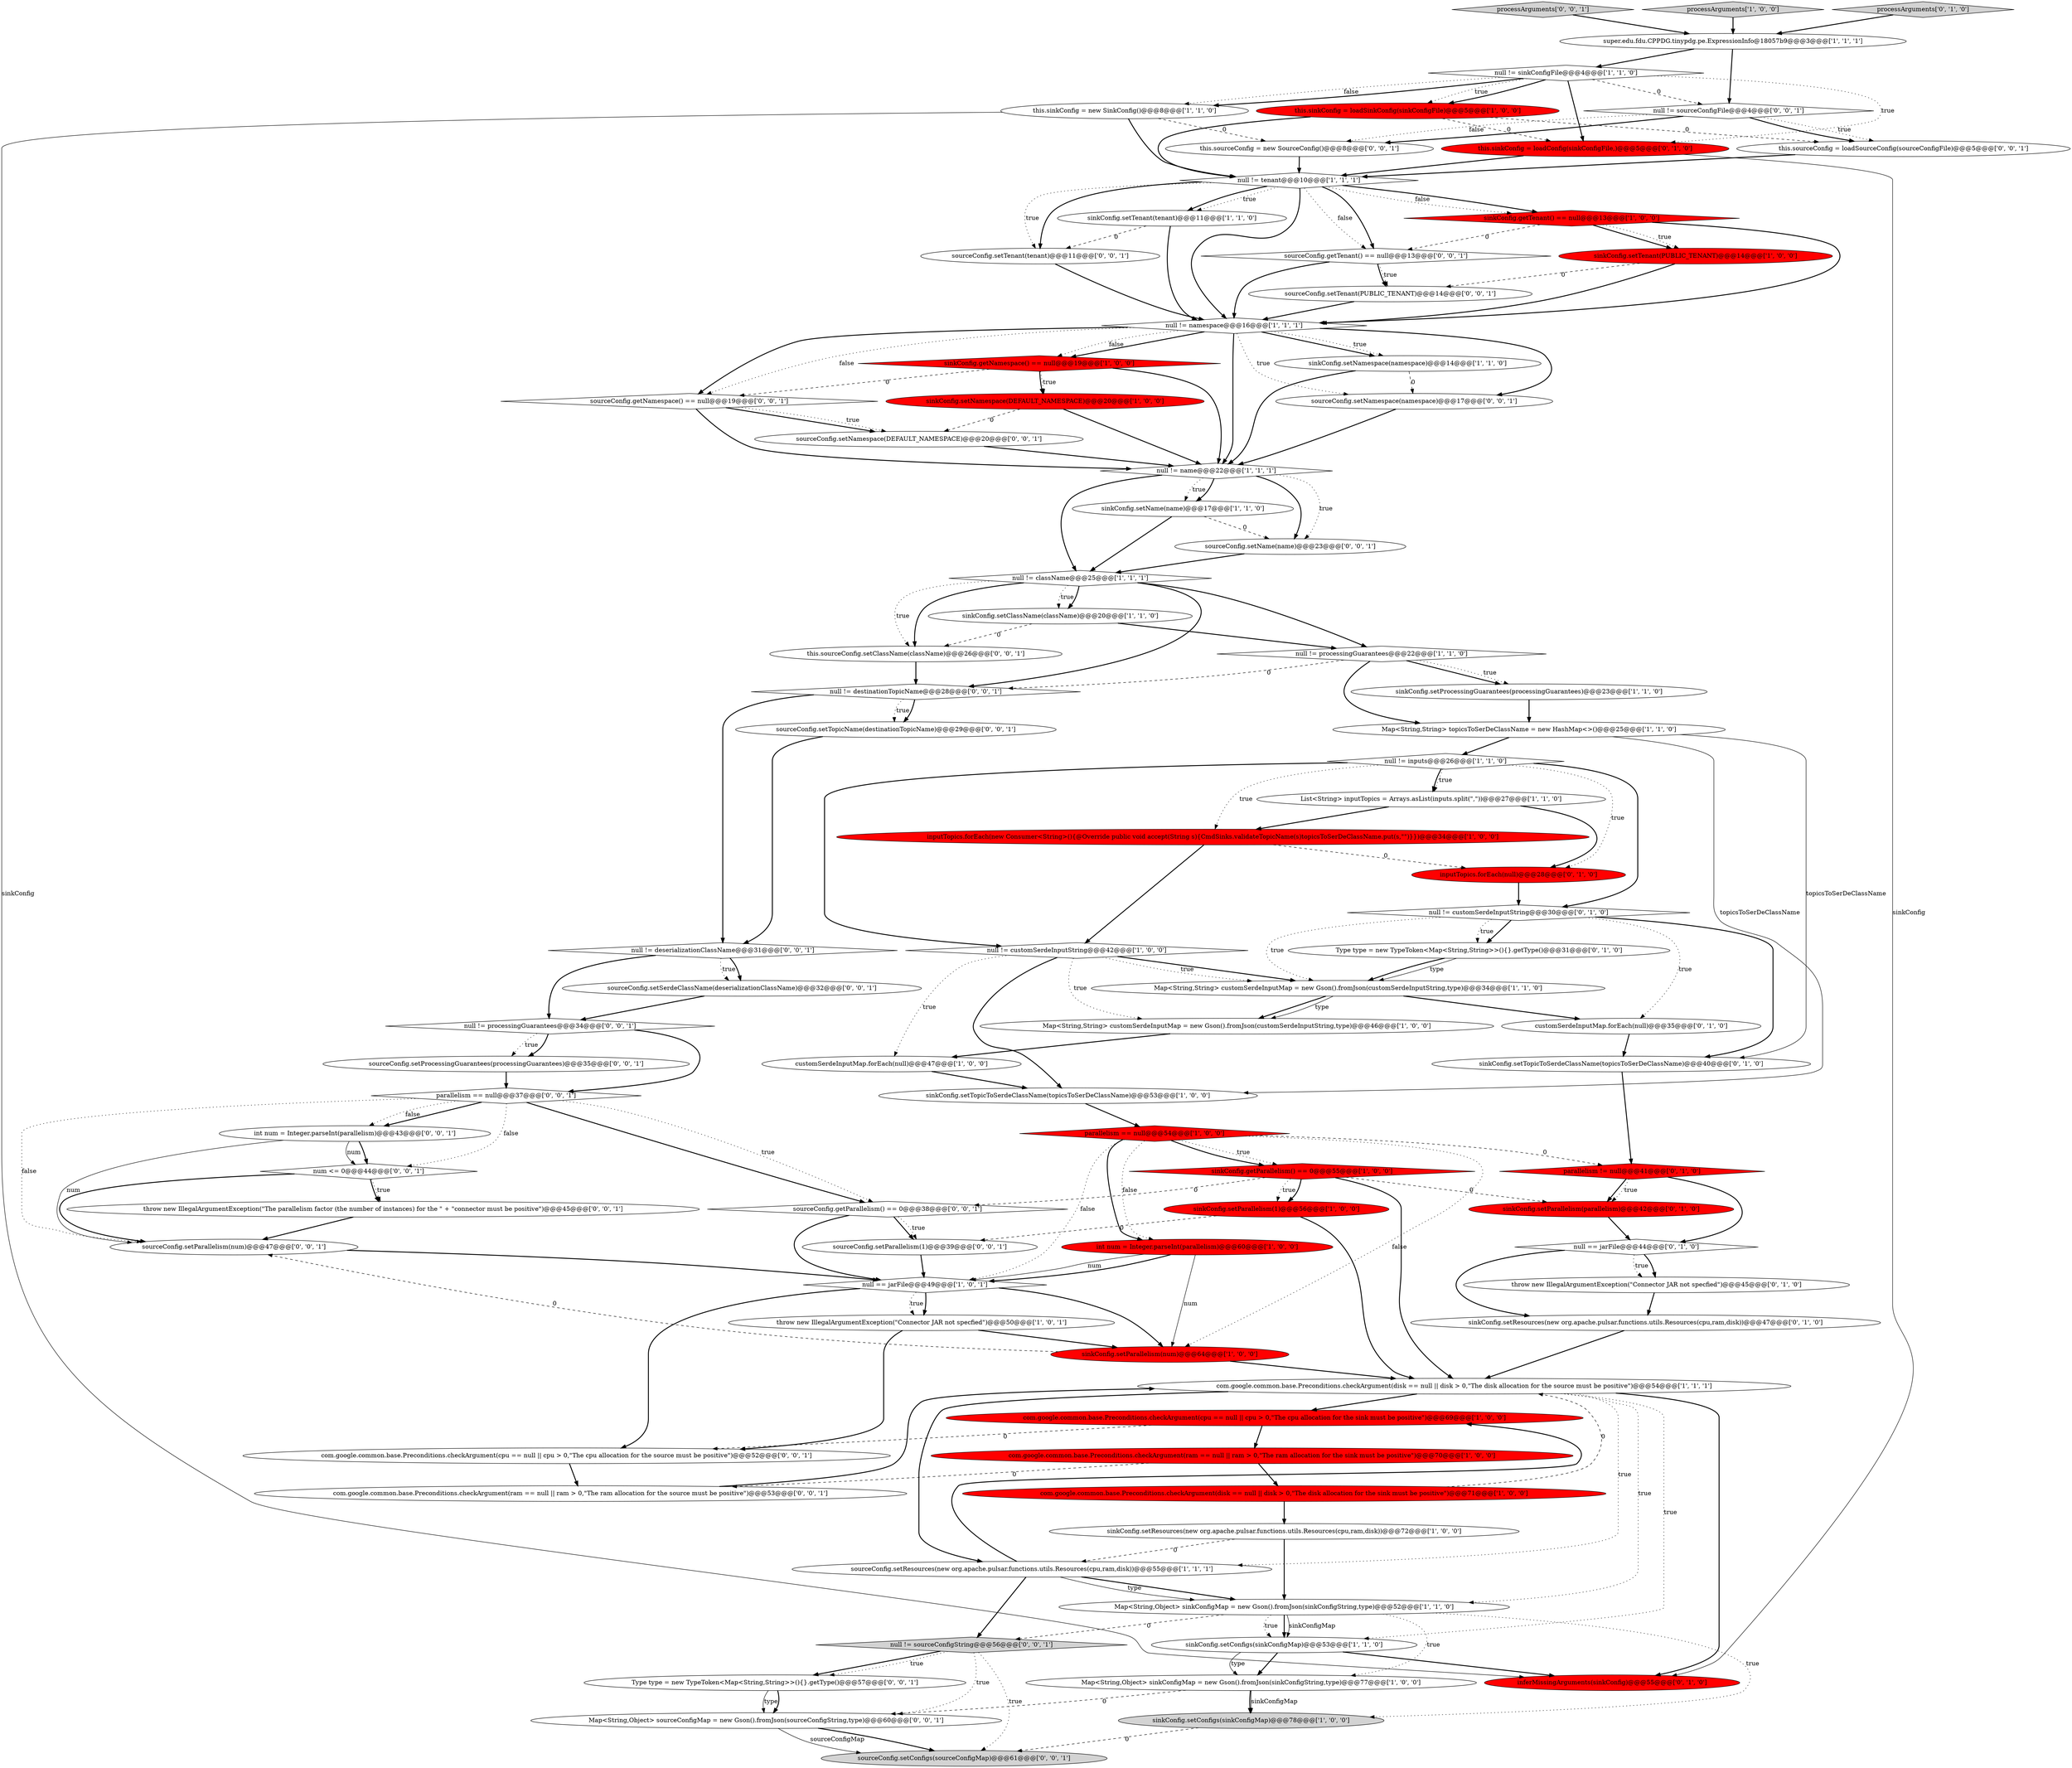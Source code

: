 digraph {
24 [style = filled, label = "this.sinkConfig = loadSinkConfig(sinkConfigFile)@@@5@@@['1', '0', '0']", fillcolor = red, shape = ellipse image = "AAA1AAABBB1BBB"];
63 [style = filled, label = "null != sourceConfigFile@@@4@@@['0', '0', '1']", fillcolor = white, shape = diamond image = "AAA0AAABBB3BBB"];
85 [style = filled, label = "sourceConfig.setTenant(PUBLIC_TENANT)@@@14@@@['0', '0', '1']", fillcolor = white, shape = ellipse image = "AAA0AAABBB3BBB"];
50 [style = filled, label = "sinkConfig.setParallelism(parallelism)@@@42@@@['0', '1', '0']", fillcolor = red, shape = ellipse image = "AAA1AAABBB2BBB"];
71 [style = filled, label = "processArguments['0', '0', '1']", fillcolor = lightgray, shape = diamond image = "AAA0AAABBB3BBB"];
5 [style = filled, label = "throw new IllegalArgumentException(\"Connector JAR not specfied\")@@@50@@@['1', '0', '1']", fillcolor = white, shape = ellipse image = "AAA0AAABBB1BBB"];
70 [style = filled, label = "sourceConfig.setName(name)@@@23@@@['0', '0', '1']", fillcolor = white, shape = ellipse image = "AAA0AAABBB3BBB"];
19 [style = filled, label = "null == jarFile@@@49@@@['1', '0', '1']", fillcolor = white, shape = diamond image = "AAA0AAABBB1BBB"];
25 [style = filled, label = "sinkConfig.setProcessingGuarantees(processingGuarantees)@@@23@@@['1', '1', '0']", fillcolor = white, shape = ellipse image = "AAA0AAABBB1BBB"];
61 [style = filled, label = "Map<String,Object> sourceConfigMap = new Gson().fromJson(sourceConfigString,type)@@@60@@@['0', '0', '1']", fillcolor = white, shape = ellipse image = "AAA0AAABBB3BBB"];
58 [style = filled, label = "sourceConfig.setTopicName(destinationTopicName)@@@29@@@['0', '0', '1']", fillcolor = white, shape = ellipse image = "AAA0AAABBB3BBB"];
53 [style = filled, label = "customSerdeInputMap.forEach(null)@@@35@@@['0', '1', '0']", fillcolor = white, shape = ellipse image = "AAA0AAABBB2BBB"];
75 [style = filled, label = "sourceConfig.getNamespace() == null@@@19@@@['0', '0', '1']", fillcolor = white, shape = diamond image = "AAA0AAABBB3BBB"];
79 [style = filled, label = "int num = Integer.parseInt(parallelism)@@@43@@@['0', '0', '1']", fillcolor = white, shape = ellipse image = "AAA0AAABBB3BBB"];
22 [style = filled, label = "sinkConfig.setConfigs(sinkConfigMap)@@@78@@@['1', '0', '0']", fillcolor = lightgray, shape = ellipse image = "AAA0AAABBB1BBB"];
76 [style = filled, label = "null != sourceConfigString@@@56@@@['0', '0', '1']", fillcolor = lightgray, shape = diamond image = "AAA0AAABBB3BBB"];
3 [style = filled, label = "com.google.common.base.Preconditions.checkArgument(cpu == null || cpu > 0,\"The cpu allocation for the sink must be positive\")@@@69@@@['1', '0', '0']", fillcolor = red, shape = ellipse image = "AAA1AAABBB1BBB"];
30 [style = filled, label = "processArguments['1', '0', '0']", fillcolor = lightgray, shape = diamond image = "AAA0AAABBB1BBB"];
47 [style = filled, label = "null == jarFile@@@44@@@['0', '1', '0']", fillcolor = white, shape = diamond image = "AAA0AAABBB2BBB"];
51 [style = filled, label = "sinkConfig.setTopicToSerdeClassName(topicsToSerDeClassName)@@@40@@@['0', '1', '0']", fillcolor = white, shape = ellipse image = "AAA0AAABBB2BBB"];
73 [style = filled, label = "sourceConfig.setProcessingGuarantees(processingGuarantees)@@@35@@@['0', '0', '1']", fillcolor = white, shape = ellipse image = "AAA0AAABBB3BBB"];
48 [style = filled, label = "throw new IllegalArgumentException(\"Connector JAR not specfied\")@@@45@@@['0', '1', '0']", fillcolor = white, shape = ellipse image = "AAA0AAABBB2BBB"];
42 [style = filled, label = "sinkConfig.setConfigs(sinkConfigMap)@@@53@@@['1', '1', '0']", fillcolor = white, shape = ellipse image = "AAA0AAABBB1BBB"];
34 [style = filled, label = "null != namespace@@@16@@@['1', '1', '1']", fillcolor = white, shape = diamond image = "AAA0AAABBB1BBB"];
54 [style = filled, label = "processArguments['0', '1', '0']", fillcolor = lightgray, shape = diamond image = "AAA0AAABBB2BBB"];
15 [style = filled, label = "int num = Integer.parseInt(parallelism)@@@60@@@['1', '0', '0']", fillcolor = red, shape = ellipse image = "AAA1AAABBB1BBB"];
16 [style = filled, label = "null != name@@@22@@@['1', '1', '1']", fillcolor = white, shape = diamond image = "AAA0AAABBB1BBB"];
45 [style = filled, label = "Type type = new TypeToken<Map<String,String>>(){}.getType()@@@31@@@['0', '1', '0']", fillcolor = white, shape = ellipse image = "AAA0AAABBB2BBB"];
41 [style = filled, label = "this.sinkConfig = new SinkConfig()@@@8@@@['1', '1', '0']", fillcolor = white, shape = ellipse image = "AAA0AAABBB1BBB"];
72 [style = filled, label = "null != destinationTopicName@@@28@@@['0', '0', '1']", fillcolor = white, shape = diamond image = "AAA0AAABBB3BBB"];
68 [style = filled, label = "sourceConfig.setParallelism(1)@@@39@@@['0', '0', '1']", fillcolor = white, shape = ellipse image = "AAA0AAABBB3BBB"];
4 [style = filled, label = "super.edu.fdu.CPPDG.tinypdg.pe.ExpressionInfo@18057b9@@@3@@@['1', '1', '1']", fillcolor = white, shape = ellipse image = "AAA0AAABBB1BBB"];
46 [style = filled, label = "inferMissingArguments(sinkConfig)@@@55@@@['0', '1', '0']", fillcolor = red, shape = ellipse image = "AAA1AAABBB2BBB"];
13 [style = filled, label = "sinkConfig.getNamespace() == null@@@19@@@['1', '0', '0']", fillcolor = red, shape = diamond image = "AAA1AAABBB1BBB"];
18 [style = filled, label = "customSerdeInputMap.forEach(null)@@@47@@@['1', '0', '0']", fillcolor = white, shape = ellipse image = "AAA0AAABBB1BBB"];
27 [style = filled, label = "sinkConfig.setTenant(PUBLIC_TENANT)@@@14@@@['1', '0', '0']", fillcolor = red, shape = ellipse image = "AAA1AAABBB1BBB"];
52 [style = filled, label = "null != customSerdeInputString@@@30@@@['0', '1', '0']", fillcolor = white, shape = diamond image = "AAA0AAABBB2BBB"];
38 [style = filled, label = "sinkConfig.setClassName(className)@@@20@@@['1', '1', '0']", fillcolor = white, shape = ellipse image = "AAA0AAABBB1BBB"];
44 [style = filled, label = "Map<String,Object> sinkConfigMap = new Gson().fromJson(sinkConfigString,type)@@@52@@@['1', '1', '0']", fillcolor = white, shape = ellipse image = "AAA0AAABBB1BBB"];
26 [style = filled, label = "null != tenant@@@10@@@['1', '1', '1']", fillcolor = white, shape = diamond image = "AAA0AAABBB1BBB"];
28 [style = filled, label = "com.google.common.base.Preconditions.checkArgument(disk == null || disk > 0,\"The disk allocation for the sink must be positive\")@@@71@@@['1', '0', '0']", fillcolor = red, shape = ellipse image = "AAA1AAABBB1BBB"];
8 [style = filled, label = "sinkConfig.setTopicToSerdeClassName(topicsToSerDeClassName)@@@53@@@['1', '0', '0']", fillcolor = white, shape = ellipse image = "AAA0AAABBB1BBB"];
39 [style = filled, label = "sinkConfig.setParallelism(num)@@@64@@@['1', '0', '0']", fillcolor = red, shape = ellipse image = "AAA1AAABBB1BBB"];
9 [style = filled, label = "sinkConfig.setParallelism(1)@@@56@@@['1', '0', '0']", fillcolor = red, shape = ellipse image = "AAA1AAABBB1BBB"];
2 [style = filled, label = "sourceConfig.setResources(new org.apache.pulsar.functions.utils.Resources(cpu,ram,disk))@@@55@@@['1', '1', '1']", fillcolor = white, shape = ellipse image = "AAA0AAABBB1BBB"];
10 [style = filled, label = "sinkConfig.getTenant() == null@@@13@@@['1', '0', '0']", fillcolor = red, shape = diamond image = "AAA1AAABBB1BBB"];
81 [style = filled, label = "sourceConfig.getParallelism() == 0@@@38@@@['0', '0', '1']", fillcolor = white, shape = diamond image = "AAA0AAABBB3BBB"];
55 [style = filled, label = "parallelism != null@@@41@@@['0', '1', '0']", fillcolor = red, shape = diamond image = "AAA1AAABBB2BBB"];
56 [style = filled, label = "this.sinkConfig = loadConfig(sinkConfigFile,)@@@5@@@['0', '1', '0']", fillcolor = red, shape = ellipse image = "AAA1AAABBB2BBB"];
37 [style = filled, label = "Map<String,Object> sinkConfigMap = new Gson().fromJson(sinkConfigString,type)@@@77@@@['1', '0', '0']", fillcolor = white, shape = ellipse image = "AAA0AAABBB1BBB"];
65 [style = filled, label = "sourceConfig.getTenant() == null@@@13@@@['0', '0', '1']", fillcolor = white, shape = diamond image = "AAA0AAABBB3BBB"];
17 [style = filled, label = "null != processingGuarantees@@@22@@@['1', '1', '0']", fillcolor = white, shape = diamond image = "AAA0AAABBB1BBB"];
83 [style = filled, label = "null != processingGuarantees@@@34@@@['0', '0', '1']", fillcolor = white, shape = diamond image = "AAA0AAABBB3BBB"];
88 [style = filled, label = "sourceConfig.setNamespace(DEFAULT_NAMESPACE)@@@20@@@['0', '0', '1']", fillcolor = white, shape = ellipse image = "AAA0AAABBB3BBB"];
23 [style = filled, label = "sinkConfig.getParallelism() == 0@@@55@@@['1', '0', '0']", fillcolor = red, shape = diamond image = "AAA1AAABBB1BBB"];
69 [style = filled, label = "throw new IllegalArgumentException(\"The parallelism factor (the number of instances) for the \" + \"connector must be positive\")@@@45@@@['0', '0', '1']", fillcolor = white, shape = ellipse image = "AAA0AAABBB3BBB"];
77 [style = filled, label = "this.sourceConfig = new SourceConfig()@@@8@@@['0', '0', '1']", fillcolor = white, shape = ellipse image = "AAA0AAABBB3BBB"];
36 [style = filled, label = "sinkConfig.setNamespace(DEFAULT_NAMESPACE)@@@20@@@['1', '0', '0']", fillcolor = red, shape = ellipse image = "AAA1AAABBB1BBB"];
6 [style = filled, label = "sinkConfig.setNamespace(namespace)@@@14@@@['1', '1', '0']", fillcolor = white, shape = ellipse image = "AAA0AAABBB1BBB"];
78 [style = filled, label = "sourceConfig.setParallelism(num)@@@47@@@['0', '0', '1']", fillcolor = white, shape = ellipse image = "AAA0AAABBB3BBB"];
31 [style = filled, label = "Map<String,String> customSerdeInputMap = new Gson().fromJson(customSerdeInputString,type)@@@34@@@['1', '1', '0']", fillcolor = white, shape = ellipse image = "AAA0AAABBB1BBB"];
11 [style = filled, label = "sinkConfig.setName(name)@@@17@@@['1', '1', '0']", fillcolor = white, shape = ellipse image = "AAA0AAABBB1BBB"];
86 [style = filled, label = "num <= 0@@@44@@@['0', '0', '1']", fillcolor = white, shape = diamond image = "AAA0AAABBB3BBB"];
29 [style = filled, label = "Map<String,String> topicsToSerDeClassName = new HashMap<>()@@@25@@@['1', '1', '0']", fillcolor = white, shape = ellipse image = "AAA0AAABBB1BBB"];
87 [style = filled, label = "sourceConfig.setTenant(tenant)@@@11@@@['0', '0', '1']", fillcolor = white, shape = ellipse image = "AAA0AAABBB3BBB"];
62 [style = filled, label = "null != deserializationClassName@@@31@@@['0', '0', '1']", fillcolor = white, shape = diamond image = "AAA0AAABBB3BBB"];
60 [style = filled, label = "this.sourceConfig = loadSourceConfig(sourceConfigFile)@@@5@@@['0', '0', '1']", fillcolor = white, shape = ellipse image = "AAA0AAABBB3BBB"];
21 [style = filled, label = "Map<String,String> customSerdeInputMap = new Gson().fromJson(customSerdeInputString,type)@@@46@@@['1', '0', '0']", fillcolor = white, shape = ellipse image = "AAA0AAABBB1BBB"];
35 [style = filled, label = "null != inputs@@@26@@@['1', '1', '0']", fillcolor = white, shape = diamond image = "AAA0AAABBB1BBB"];
0 [style = filled, label = "inputTopics.forEach(new Consumer<String>(){@Override public void accept(String s){CmdSinks.validateTopicName(s)topicsToSerDeClassName.put(s,\"\")}})@@@34@@@['1', '0', '0']", fillcolor = red, shape = ellipse image = "AAA1AAABBB1BBB"];
32 [style = filled, label = "null != sinkConfigFile@@@4@@@['1', '1', '0']", fillcolor = white, shape = diamond image = "AAA0AAABBB1BBB"];
82 [style = filled, label = "sourceConfig.setNamespace(namespace)@@@17@@@['0', '0', '1']", fillcolor = white, shape = ellipse image = "AAA0AAABBB3BBB"];
7 [style = filled, label = "List<String> inputTopics = Arrays.asList(inputs.split(\",\"))@@@27@@@['1', '1', '0']", fillcolor = white, shape = ellipse image = "AAA0AAABBB1BBB"];
49 [style = filled, label = "inputTopics.forEach(null)@@@28@@@['0', '1', '0']", fillcolor = red, shape = ellipse image = "AAA1AAABBB2BBB"];
84 [style = filled, label = "com.google.common.base.Preconditions.checkArgument(cpu == null || cpu > 0,\"The cpu allocation for the source must be positive\")@@@52@@@['0', '0', '1']", fillcolor = white, shape = ellipse image = "AAA0AAABBB3BBB"];
43 [style = filled, label = "null != customSerdeInputString@@@42@@@['1', '0', '0']", fillcolor = white, shape = diamond image = "AAA0AAABBB1BBB"];
59 [style = filled, label = "sourceConfig.setConfigs(sourceConfigMap)@@@61@@@['0', '0', '1']", fillcolor = lightgray, shape = ellipse image = "AAA0AAABBB3BBB"];
20 [style = filled, label = "sinkConfig.setTenant(tenant)@@@11@@@['1', '1', '0']", fillcolor = white, shape = ellipse image = "AAA0AAABBB1BBB"];
67 [style = filled, label = "this.sourceConfig.setClassName(className)@@@26@@@['0', '0', '1']", fillcolor = white, shape = ellipse image = "AAA0AAABBB3BBB"];
40 [style = filled, label = "parallelism == null@@@54@@@['1', '0', '0']", fillcolor = red, shape = diamond image = "AAA1AAABBB1BBB"];
74 [style = filled, label = "parallelism == null@@@37@@@['0', '0', '1']", fillcolor = white, shape = diamond image = "AAA0AAABBB3BBB"];
14 [style = filled, label = "com.google.common.base.Preconditions.checkArgument(disk == null || disk > 0,\"The disk allocation for the source must be positive\")@@@54@@@['1', '1', '1']", fillcolor = white, shape = ellipse image = "AAA0AAABBB1BBB"];
64 [style = filled, label = "Type type = new TypeToken<Map<String,String>>(){}.getType()@@@57@@@['0', '0', '1']", fillcolor = white, shape = ellipse image = "AAA0AAABBB3BBB"];
33 [style = filled, label = "null != className@@@25@@@['1', '1', '1']", fillcolor = white, shape = diamond image = "AAA0AAABBB1BBB"];
57 [style = filled, label = "sinkConfig.setResources(new org.apache.pulsar.functions.utils.Resources(cpu,ram,disk))@@@47@@@['0', '1', '0']", fillcolor = white, shape = ellipse image = "AAA0AAABBB2BBB"];
1 [style = filled, label = "com.google.common.base.Preconditions.checkArgument(ram == null || ram > 0,\"The ram allocation for the sink must be positive\")@@@70@@@['1', '0', '0']", fillcolor = red, shape = ellipse image = "AAA1AAABBB1BBB"];
80 [style = filled, label = "com.google.common.base.Preconditions.checkArgument(ram == null || ram > 0,\"The ram allocation for the source must be positive\")@@@53@@@['0', '0', '1']", fillcolor = white, shape = ellipse image = "AAA0AAABBB3BBB"];
12 [style = filled, label = "sinkConfig.setResources(new org.apache.pulsar.functions.utils.Resources(cpu,ram,disk))@@@72@@@['1', '0', '0']", fillcolor = white, shape = ellipse image = "AAA0AAABBB1BBB"];
66 [style = filled, label = "sourceConfig.setSerdeClassName(deserializationClassName)@@@32@@@['0', '0', '1']", fillcolor = white, shape = ellipse image = "AAA0AAABBB3BBB"];
75->16 [style = bold, label=""];
14->3 [style = bold, label=""];
17->25 [style = bold, label=""];
14->42 [style = dotted, label="true"];
34->82 [style = dotted, label="true"];
33->67 [style = dotted, label="true"];
29->51 [style = solid, label="topicsToSerDeClassName"];
79->86 [style = bold, label=""];
12->44 [style = bold, label=""];
11->70 [style = dashed, label="0"];
4->63 [style = bold, label=""];
76->64 [style = bold, label=""];
26->10 [style = bold, label=""];
55->47 [style = bold, label=""];
85->34 [style = bold, label=""];
76->61 [style = dotted, label="true"];
32->63 [style = dashed, label="0"];
26->34 [style = bold, label=""];
73->74 [style = bold, label=""];
57->14 [style = bold, label=""];
40->15 [style = bold, label=""];
39->14 [style = bold, label=""];
82->16 [style = bold, label=""];
86->69 [style = bold, label=""];
31->21 [style = bold, label=""];
26->87 [style = dotted, label="true"];
25->29 [style = bold, label=""];
40->23 [style = dotted, label="true"];
35->43 [style = bold, label=""];
45->31 [style = bold, label=""];
61->59 [style = bold, label=""];
7->49 [style = bold, label=""];
8->40 [style = bold, label=""];
69->78 [style = bold, label=""];
74->81 [style = dotted, label="true"];
15->39 [style = solid, label="num"];
21->18 [style = bold, label=""];
40->23 [style = bold, label=""];
31->21 [style = solid, label="type"];
64->61 [style = solid, label="type"];
56->46 [style = solid, label="sinkConfig"];
34->75 [style = bold, label=""];
74->78 [style = dotted, label="false"];
14->44 [style = dotted, label="true"];
19->5 [style = bold, label=""];
26->65 [style = bold, label=""];
1->28 [style = bold, label=""];
58->62 [style = bold, label=""];
40->39 [style = dotted, label="false"];
13->36 [style = bold, label=""];
14->46 [style = bold, label=""];
43->8 [style = bold, label=""];
2->44 [style = bold, label=""];
9->14 [style = bold, label=""];
11->33 [style = bold, label=""];
56->26 [style = bold, label=""];
23->50 [style = dashed, label="0"];
40->55 [style = dashed, label="0"];
0->49 [style = dashed, label="0"];
44->76 [style = dashed, label="0"];
35->7 [style = bold, label=""];
83->73 [style = bold, label=""];
6->82 [style = dashed, label="0"];
32->56 [style = bold, label=""];
14->2 [style = dotted, label="true"];
24->60 [style = dashed, label="0"];
20->87 [style = dashed, label="0"];
32->24 [style = dotted, label="true"];
42->46 [style = bold, label=""];
61->59 [style = solid, label="sourceConfigMap"];
16->70 [style = dotted, label="true"];
47->48 [style = bold, label=""];
5->39 [style = bold, label=""];
13->36 [style = dotted, label="true"];
20->34 [style = bold, label=""];
19->39 [style = bold, label=""];
45->31 [style = solid, label="type"];
52->45 [style = bold, label=""];
70->33 [style = bold, label=""];
52->31 [style = dotted, label="true"];
26->20 [style = dotted, label="true"];
88->16 [style = bold, label=""];
7->0 [style = bold, label=""];
44->37 [style = dotted, label="true"];
65->85 [style = bold, label=""];
35->49 [style = dotted, label="true"];
63->77 [style = dotted, label="false"];
86->78 [style = bold, label=""];
65->85 [style = dotted, label="true"];
23->81 [style = dashed, label="0"];
74->79 [style = bold, label=""];
74->86 [style = dotted, label="false"];
13->16 [style = bold, label=""];
23->9 [style = dotted, label="true"];
34->75 [style = dotted, label="false"];
35->52 [style = bold, label=""];
32->41 [style = dotted, label="false"];
23->14 [style = bold, label=""];
47->57 [style = bold, label=""];
40->19 [style = dotted, label="false"];
66->83 [style = bold, label=""];
10->34 [style = bold, label=""];
52->45 [style = dotted, label="true"];
44->42 [style = dotted, label="true"];
81->68 [style = bold, label=""];
16->33 [style = bold, label=""];
31->53 [style = bold, label=""];
36->16 [style = bold, label=""];
63->77 [style = bold, label=""];
33->38 [style = dotted, label="true"];
29->35 [style = bold, label=""];
34->82 [style = bold, label=""];
52->51 [style = bold, label=""];
42->37 [style = solid, label="type"];
16->11 [style = dotted, label="true"];
38->17 [style = bold, label=""];
26->20 [style = bold, label=""];
26->10 [style = dotted, label="false"];
24->56 [style = dashed, label="0"];
41->77 [style = dashed, label="0"];
44->42 [style = bold, label=""];
42->37 [style = bold, label=""];
3->84 [style = dashed, label="0"];
47->48 [style = dotted, label="true"];
62->66 [style = dotted, label="true"];
3->1 [style = bold, label=""];
9->68 [style = dashed, label="0"];
35->7 [style = dotted, label="true"];
37->22 [style = solid, label="sinkConfigMap"];
2->3 [style = bold, label=""];
0->43 [style = bold, label=""];
84->80 [style = bold, label=""];
27->85 [style = dashed, label="0"];
33->67 [style = bold, label=""];
40->15 [style = dotted, label="false"];
29->8 [style = solid, label="topicsToSerDeClassName"];
72->58 [style = dotted, label="true"];
28->12 [style = bold, label=""];
62->66 [style = bold, label=""];
15->19 [style = bold, label=""];
33->72 [style = bold, label=""];
67->72 [style = bold, label=""];
52->53 [style = dotted, label="true"];
22->59 [style = dashed, label="0"];
63->60 [style = dotted, label="true"];
24->26 [style = bold, label=""];
37->22 [style = bold, label=""];
27->34 [style = bold, label=""];
63->60 [style = bold, label=""];
77->26 [style = bold, label=""];
17->25 [style = dotted, label="true"];
44->22 [style = dotted, label="true"];
79->78 [style = solid, label="num"];
74->79 [style = dotted, label="false"];
86->69 [style = dotted, label="true"];
62->83 [style = bold, label=""];
76->59 [style = dotted, label="true"];
34->16 [style = bold, label=""];
79->86 [style = solid, label="num"];
12->2 [style = dashed, label="0"];
19->5 [style = dotted, label="true"];
71->4 [style = bold, label=""];
64->61 [style = bold, label=""];
32->41 [style = bold, label=""];
14->2 [style = bold, label=""];
18->8 [style = bold, label=""];
55->50 [style = bold, label=""];
78->19 [style = bold, label=""];
35->0 [style = dotted, label="true"];
44->42 [style = solid, label="sinkConfigMap"];
1->80 [style = dashed, label="0"];
41->46 [style = solid, label="sinkConfig"];
43->31 [style = bold, label=""];
33->17 [style = bold, label=""];
36->88 [style = dashed, label="0"];
72->62 [style = bold, label=""];
19->84 [style = bold, label=""];
2->44 [style = solid, label="type"];
38->67 [style = dashed, label="0"];
16->11 [style = bold, label=""];
80->14 [style = bold, label=""];
26->65 [style = dotted, label="false"];
15->19 [style = solid, label="num"];
53->51 [style = bold, label=""];
17->72 [style = dashed, label="0"];
48->57 [style = bold, label=""];
26->87 [style = bold, label=""];
43->18 [style = dotted, label="true"];
10->27 [style = bold, label=""];
60->26 [style = bold, label=""];
65->34 [style = bold, label=""];
81->19 [style = bold, label=""];
2->76 [style = bold, label=""];
34->13 [style = bold, label=""];
87->34 [style = bold, label=""];
68->19 [style = bold, label=""];
81->68 [style = dotted, label="true"];
13->75 [style = dashed, label="0"];
54->4 [style = bold, label=""];
10->65 [style = dashed, label="0"];
16->70 [style = bold, label=""];
74->81 [style = bold, label=""];
75->88 [style = bold, label=""];
49->52 [style = bold, label=""];
51->55 [style = bold, label=""];
6->16 [style = bold, label=""];
30->4 [style = bold, label=""];
50->47 [style = bold, label=""];
72->58 [style = bold, label=""];
83->74 [style = bold, label=""];
34->6 [style = bold, label=""];
32->56 [style = dotted, label="true"];
5->84 [style = bold, label=""];
75->88 [style = dotted, label="true"];
39->78 [style = dashed, label="0"];
34->13 [style = dotted, label="false"];
34->6 [style = dotted, label="true"];
33->38 [style = bold, label=""];
43->31 [style = dotted, label="true"];
37->61 [style = dashed, label="0"];
10->27 [style = dotted, label="true"];
41->26 [style = bold, label=""];
28->14 [style = dashed, label="0"];
76->64 [style = dotted, label="true"];
17->29 [style = bold, label=""];
32->24 [style = bold, label=""];
23->9 [style = bold, label=""];
4->32 [style = bold, label=""];
43->21 [style = dotted, label="true"];
83->73 [style = dotted, label="true"];
55->50 [style = dotted, label="true"];
}
